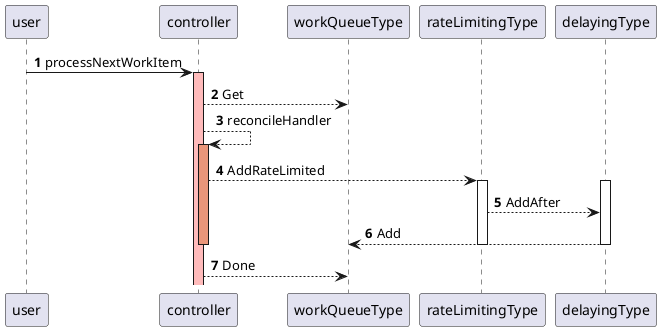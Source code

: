 @startuml
'https://plantuml.com/sequence-diagram

autonumber

user -> controller: processNextWorkItem
activate controller #FFBBBB
controller --> workQueueType: Get
controller --> controller: reconcileHandler
activate controller #DarkSalmon
controller --> rateLimitingType: AddRateLimited
activate rateLimitingType
activate delayingType
rateLimitingType --> delayingType: AddAfter
delayingType --> workQueueType: Add
deactivate delayingType
deactivate rateLimitingType
deactivate controller
controller --> workQueueType: Done

@enduml